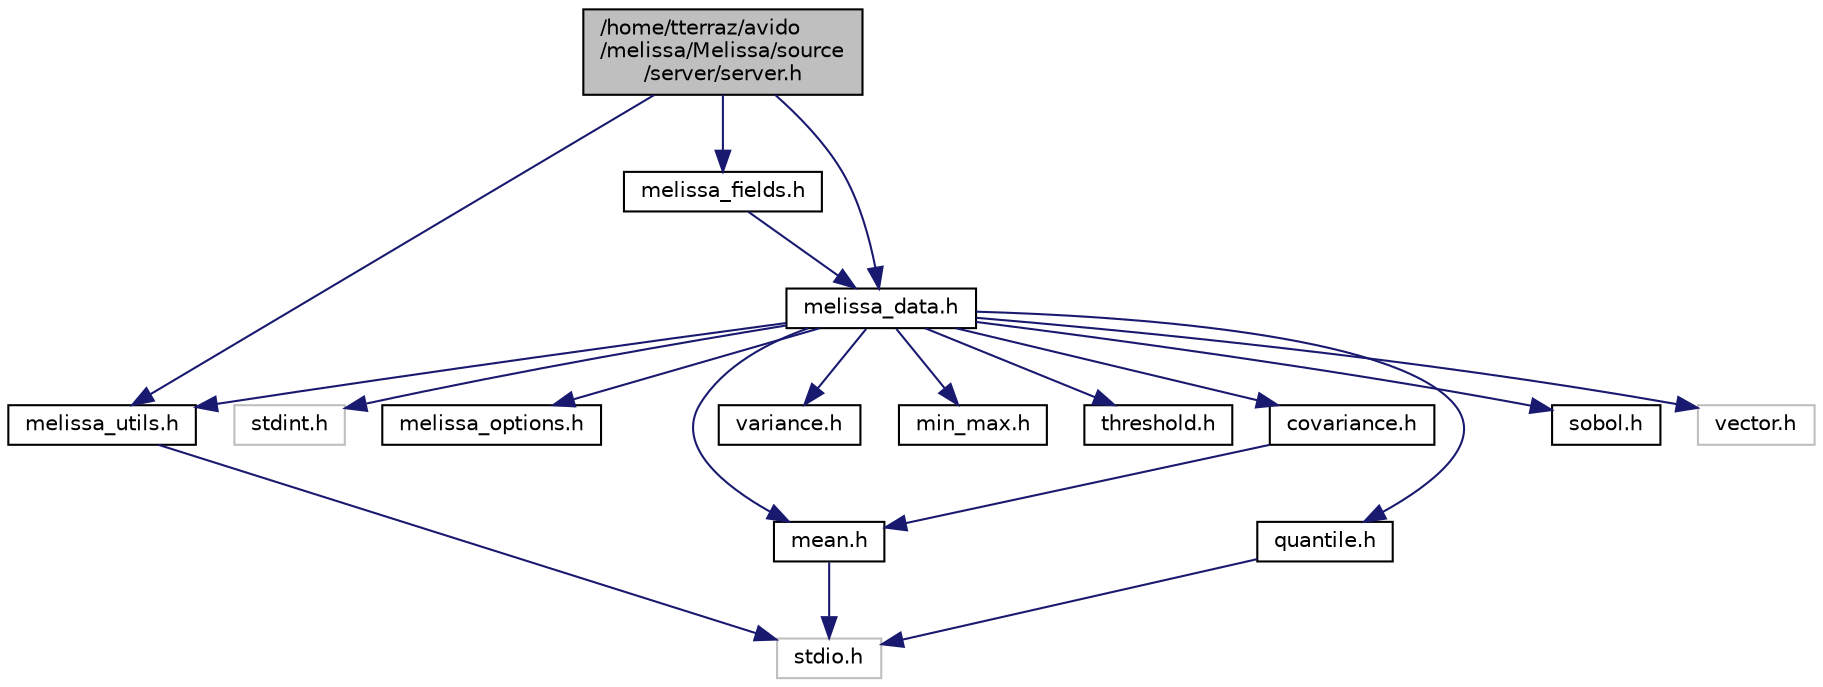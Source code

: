 digraph "/home/tterraz/avido/melissa/Melissa/source/server/server.h"
{
  edge [fontname="Helvetica",fontsize="10",labelfontname="Helvetica",labelfontsize="10"];
  node [fontname="Helvetica",fontsize="10",shape=record];
  Node0 [label="/home/tterraz/avido\l/melissa/Melissa/source\l/server/server.h",height=0.2,width=0.4,color="black", fillcolor="grey75", style="filled", fontcolor="black"];
  Node0 -> Node1 [color="midnightblue",fontsize="10",style="solid",fontname="Helvetica"];
  Node1 [label="melissa_fields.h",height=0.2,width=0.4,color="black", fillcolor="white", style="filled",URL="$melissa__fields_8h.html"];
  Node1 -> Node2 [color="midnightblue",fontsize="10",style="solid",fontname="Helvetica"];
  Node2 [label="melissa_data.h",height=0.2,width=0.4,color="black", fillcolor="white", style="filled",URL="$melissa__data_8h.html"];
  Node2 -> Node3 [color="midnightblue",fontsize="10",style="solid",fontname="Helvetica"];
  Node3 [label="stdint.h",height=0.2,width=0.4,color="grey75", fillcolor="white", style="filled"];
  Node2 -> Node4 [color="midnightblue",fontsize="10",style="solid",fontname="Helvetica"];
  Node4 [label="melissa_utils.h",height=0.2,width=0.4,color="black", fillcolor="white", style="filled",URL="$melissa__utils_8h.html"];
  Node4 -> Node5 [color="midnightblue",fontsize="10",style="solid",fontname="Helvetica"];
  Node5 [label="stdio.h",height=0.2,width=0.4,color="grey75", fillcolor="white", style="filled"];
  Node2 -> Node6 [color="midnightblue",fontsize="10",style="solid",fontname="Helvetica"];
  Node6 [label="melissa_options.h",height=0.2,width=0.4,color="black", fillcolor="white", style="filled",URL="$melissa__options_8h.html"];
  Node2 -> Node7 [color="midnightblue",fontsize="10",style="solid",fontname="Helvetica"];
  Node7 [label="mean.h",height=0.2,width=0.4,color="black", fillcolor="white", style="filled",URL="$mean_8h.html"];
  Node7 -> Node5 [color="midnightblue",fontsize="10",style="solid",fontname="Helvetica"];
  Node2 -> Node8 [color="midnightblue",fontsize="10",style="solid",fontname="Helvetica"];
  Node8 [label="variance.h",height=0.2,width=0.4,color="black", fillcolor="white", style="filled",URL="$variance_8h.html"];
  Node2 -> Node9 [color="midnightblue",fontsize="10",style="solid",fontname="Helvetica"];
  Node9 [label="min_max.h",height=0.2,width=0.4,color="black", fillcolor="white", style="filled",URL="$min__max_8h.html"];
  Node2 -> Node10 [color="midnightblue",fontsize="10",style="solid",fontname="Helvetica"];
  Node10 [label="threshold.h",height=0.2,width=0.4,color="black", fillcolor="white", style="filled",URL="$threshold_8h.html"];
  Node2 -> Node11 [color="midnightblue",fontsize="10",style="solid",fontname="Helvetica"];
  Node11 [label="quantile.h",height=0.2,width=0.4,color="black", fillcolor="white", style="filled",URL="$quantile_8h.html"];
  Node11 -> Node5 [color="midnightblue",fontsize="10",style="solid",fontname="Helvetica"];
  Node2 -> Node12 [color="midnightblue",fontsize="10",style="solid",fontname="Helvetica"];
  Node12 [label="covariance.h",height=0.2,width=0.4,color="black", fillcolor="white", style="filled",URL="$covariance_8h.html"];
  Node12 -> Node7 [color="midnightblue",fontsize="10",style="solid",fontname="Helvetica"];
  Node2 -> Node13 [color="midnightblue",fontsize="10",style="solid",fontname="Helvetica"];
  Node13 [label="sobol.h",height=0.2,width=0.4,color="black", fillcolor="white", style="filled",URL="$sobol_8h.html"];
  Node2 -> Node14 [color="midnightblue",fontsize="10",style="solid",fontname="Helvetica"];
  Node14 [label="vector.h",height=0.2,width=0.4,color="grey75", fillcolor="white", style="filled"];
  Node0 -> Node2 [color="midnightblue",fontsize="10",style="solid",fontname="Helvetica"];
  Node0 -> Node4 [color="midnightblue",fontsize="10",style="solid",fontname="Helvetica"];
}
